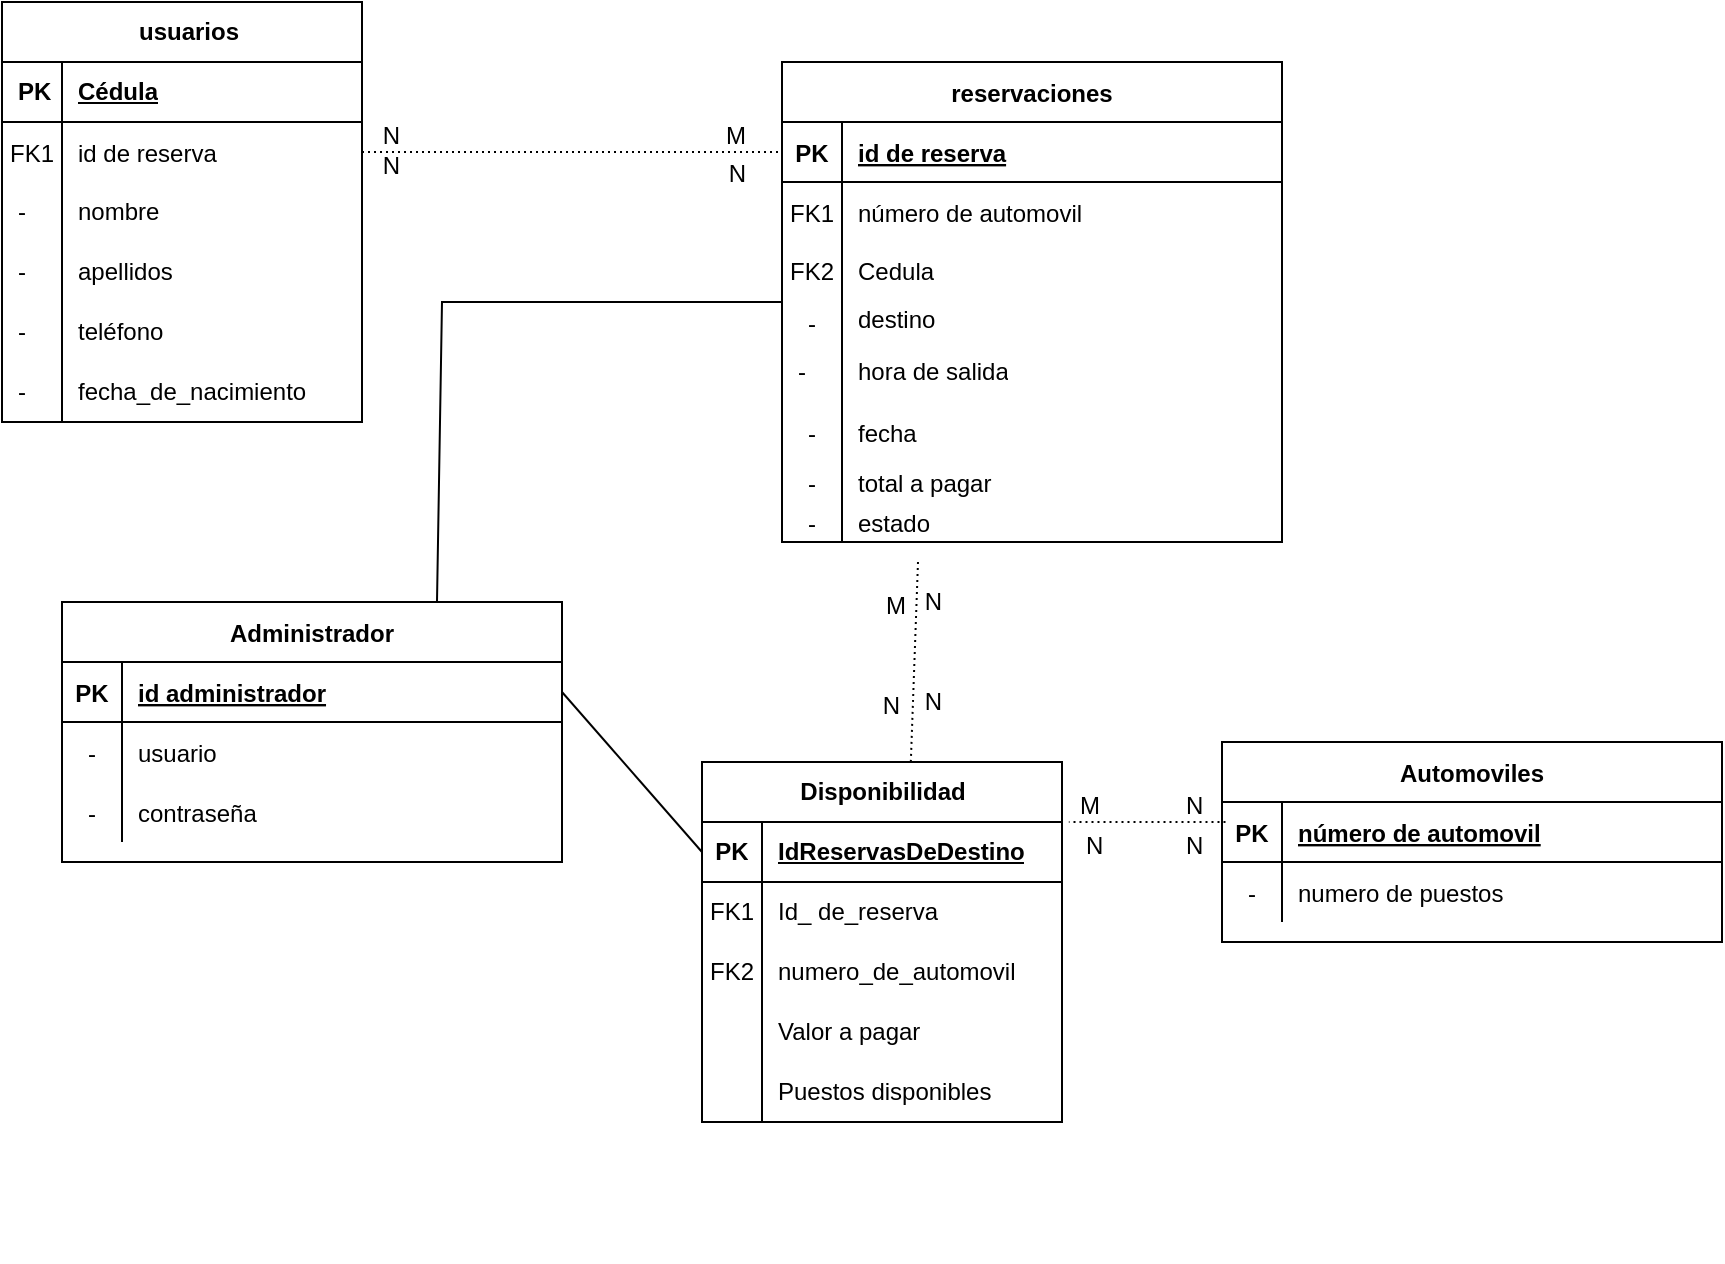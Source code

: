 <mxfile version="24.2.2" type="github">
  <diagram id="R2lEEEUBdFMjLlhIrx00" name="Page-1">
    <mxGraphModel dx="1843" dy="746" grid="1" gridSize="10" guides="1" tooltips="1" connect="1" arrows="1" fold="1" page="1" pageScale="1" pageWidth="850" pageHeight="1100" math="0" shadow="0" extFonts="Permanent Marker^https://fonts.googleapis.com/css?family=Permanent+Marker">
      <root>
        <mxCell id="0" />
        <mxCell id="1" parent="0" />
        <mxCell id="TTBK5HhtGS3qwxf8b8jt-1" value="" style="group;movable=1;resizable=1;rotatable=1;deletable=1;editable=1;locked=0;connectable=1;" parent="1" connectable="0" vertex="1">
          <mxGeometry x="30" y="90" width="860" height="630" as="geometry" />
        </mxCell>
        <mxCell id="zkgITFIrP4tzKipUrk2g-38" value="" style="group;movable=1;resizable=1;rotatable=1;deletable=1;editable=1;locked=0;connectable=1;" parent="TTBK5HhtGS3qwxf8b8jt-1" vertex="1" connectable="0">
          <mxGeometry width="860" height="630" as="geometry" />
        </mxCell>
        <mxCell id="C-vyLk0tnHw3VtMMgP7b-2" value="reservaciones" style="shape=table;startSize=30;container=1;collapsible=1;childLayout=tableLayout;fixedRows=1;rowLines=0;fontStyle=1;align=center;resizeLast=1;movable=1;resizable=1;rotatable=1;deletable=1;editable=1;locked=0;connectable=1;" parent="zkgITFIrP4tzKipUrk2g-38" vertex="1">
          <mxGeometry x="390" y="30" width="250" height="240" as="geometry" />
        </mxCell>
        <mxCell id="C-vyLk0tnHw3VtMMgP7b-3" value="" style="shape=partialRectangle;collapsible=0;dropTarget=0;pointerEvents=0;fillColor=none;points=[[0,0.5],[1,0.5]];portConstraint=eastwest;top=0;left=0;right=0;bottom=1;movable=1;resizable=1;rotatable=1;deletable=1;editable=1;locked=0;connectable=1;" parent="C-vyLk0tnHw3VtMMgP7b-2" vertex="1">
          <mxGeometry y="30" width="250" height="30" as="geometry" />
        </mxCell>
        <mxCell id="C-vyLk0tnHw3VtMMgP7b-4" value="PK" style="shape=partialRectangle;overflow=hidden;connectable=1;fillColor=none;top=0;left=0;bottom=0;right=0;fontStyle=1;movable=1;resizable=1;rotatable=1;deletable=1;editable=1;locked=0;" parent="C-vyLk0tnHw3VtMMgP7b-3" vertex="1">
          <mxGeometry width="30" height="30" as="geometry">
            <mxRectangle width="30" height="30" as="alternateBounds" />
          </mxGeometry>
        </mxCell>
        <mxCell id="C-vyLk0tnHw3VtMMgP7b-5" value="id de reserva" style="shape=partialRectangle;overflow=hidden;connectable=1;fillColor=none;top=0;left=0;bottom=0;right=0;align=left;spacingLeft=6;fontStyle=5;movable=1;resizable=1;rotatable=1;deletable=1;editable=1;locked=0;" parent="C-vyLk0tnHw3VtMMgP7b-3" vertex="1">
          <mxGeometry x="30" width="220" height="30" as="geometry">
            <mxRectangle width="220" height="30" as="alternateBounds" />
          </mxGeometry>
        </mxCell>
        <mxCell id="C-vyLk0tnHw3VtMMgP7b-6" value="" style="shape=partialRectangle;collapsible=0;dropTarget=0;pointerEvents=0;fillColor=none;points=[[0,0.5],[1,0.5]];portConstraint=eastwest;top=0;left=0;right=0;bottom=0;movable=1;resizable=1;rotatable=1;deletable=1;editable=1;locked=0;connectable=1;" parent="C-vyLk0tnHw3VtMMgP7b-2" vertex="1">
          <mxGeometry y="60" width="250" height="30" as="geometry" />
        </mxCell>
        <mxCell id="C-vyLk0tnHw3VtMMgP7b-7" value="FK1" style="shape=partialRectangle;overflow=hidden;connectable=1;fillColor=none;top=0;left=0;bottom=0;right=0;movable=1;resizable=1;rotatable=1;deletable=1;editable=1;locked=0;" parent="C-vyLk0tnHw3VtMMgP7b-6" vertex="1">
          <mxGeometry width="30" height="30" as="geometry">
            <mxRectangle width="30" height="30" as="alternateBounds" />
          </mxGeometry>
        </mxCell>
        <mxCell id="C-vyLk0tnHw3VtMMgP7b-8" value="número de automovil" style="shape=partialRectangle;overflow=hidden;connectable=1;fillColor=none;top=0;left=0;bottom=0;right=0;align=left;spacingLeft=6;movable=1;resizable=1;rotatable=1;deletable=1;editable=1;locked=0;" parent="C-vyLk0tnHw3VtMMgP7b-6" vertex="1">
          <mxGeometry x="30" width="220" height="30" as="geometry">
            <mxRectangle width="220" height="30" as="alternateBounds" />
          </mxGeometry>
        </mxCell>
        <mxCell id="idtM4Qvv5ijINrX0urnc-63" value="" style="shape=tableRow;horizontal=0;startSize=0;swimlaneHead=0;swimlaneBody=0;fillColor=none;collapsible=0;dropTarget=0;points=[[0,0.5],[1,0.5]];portConstraint=eastwest;top=0;left=0;right=0;bottom=0;movable=1;resizable=1;rotatable=1;deletable=1;editable=1;locked=0;connectable=1;" parent="C-vyLk0tnHw3VtMMgP7b-2" vertex="1">
          <mxGeometry y="90" width="250" height="30" as="geometry" />
        </mxCell>
        <mxCell id="idtM4Qvv5ijINrX0urnc-64" value="FK2" style="shape=partialRectangle;connectable=1;fillColor=none;top=0;left=0;bottom=0;right=0;editable=1;overflow=hidden;whiteSpace=wrap;html=1;movable=1;resizable=1;rotatable=1;deletable=1;locked=0;" parent="idtM4Qvv5ijINrX0urnc-63" vertex="1">
          <mxGeometry width="30" height="30" as="geometry">
            <mxRectangle width="30" height="30" as="alternateBounds" />
          </mxGeometry>
        </mxCell>
        <mxCell id="idtM4Qvv5ijINrX0urnc-65" value="Cedula" style="shape=partialRectangle;connectable=1;fillColor=none;top=0;left=0;bottom=0;right=0;align=left;spacingLeft=6;overflow=hidden;whiteSpace=wrap;html=1;movable=1;resizable=1;rotatable=1;deletable=1;editable=1;locked=0;" parent="idtM4Qvv5ijINrX0urnc-63" vertex="1">
          <mxGeometry x="30" width="220" height="30" as="geometry">
            <mxRectangle width="220" height="30" as="alternateBounds" />
          </mxGeometry>
        </mxCell>
        <mxCell id="C-vyLk0tnHw3VtMMgP7b-9" value="" style="shape=partialRectangle;collapsible=0;dropTarget=0;pointerEvents=0;fillColor=none;points=[[0,0.5],[1,0.5]];portConstraint=eastwest;top=0;left=0;right=0;bottom=0;movable=1;resizable=1;rotatable=1;deletable=1;editable=1;locked=0;connectable=1;" parent="C-vyLk0tnHw3VtMMgP7b-2" vertex="1">
          <mxGeometry y="120" width="250" height="20" as="geometry" />
        </mxCell>
        <mxCell id="C-vyLk0tnHw3VtMMgP7b-10" value="-" style="shape=partialRectangle;overflow=hidden;connectable=1;fillColor=none;top=0;left=0;bottom=0;right=0;movable=1;resizable=1;rotatable=1;deletable=1;editable=1;locked=0;" parent="C-vyLk0tnHw3VtMMgP7b-9" vertex="1">
          <mxGeometry width="30" height="20" as="geometry">
            <mxRectangle width="30" height="20" as="alternateBounds" />
          </mxGeometry>
        </mxCell>
        <mxCell id="C-vyLk0tnHw3VtMMgP7b-11" value="destino&#xa;" style="shape=partialRectangle;overflow=hidden;connectable=1;fillColor=none;top=0;left=0;bottom=0;right=0;align=left;spacingLeft=6;movable=1;resizable=1;rotatable=1;deletable=1;editable=1;locked=0;" parent="C-vyLk0tnHw3VtMMgP7b-9" vertex="1">
          <mxGeometry x="30" width="220" height="20" as="geometry">
            <mxRectangle width="220" height="20" as="alternateBounds" />
          </mxGeometry>
        </mxCell>
        <mxCell id="0mBZECYKy3kYRL_5dMiz-63" value="" style="shape=tableRow;horizontal=0;startSize=0;swimlaneHead=0;swimlaneBody=0;fillColor=none;collapsible=0;dropTarget=0;points=[[0,0.5],[1,0.5]];portConstraint=eastwest;top=0;left=0;right=0;bottom=0;strokeColor=default;align=left;verticalAlign=middle;spacingLeft=6;fontFamily=Helvetica;fontSize=12;fontColor=default;movable=1;resizable=1;rotatable=1;deletable=1;editable=1;locked=0;connectable=1;" parent="C-vyLk0tnHw3VtMMgP7b-2" vertex="1">
          <mxGeometry y="140" width="250" height="30" as="geometry" />
        </mxCell>
        <mxCell id="0mBZECYKy3kYRL_5dMiz-64" value="-" style="shape=partialRectangle;connectable=1;fillColor=none;top=0;left=0;bottom=0;right=0;editable=1;overflow=hidden;whiteSpace=wrap;html=1;strokeColor=default;align=left;verticalAlign=middle;spacingLeft=6;fontFamily=Helvetica;fontSize=12;fontColor=default;movable=1;resizable=1;rotatable=1;deletable=1;locked=0;" parent="0mBZECYKy3kYRL_5dMiz-63" vertex="1">
          <mxGeometry width="30" height="30" as="geometry">
            <mxRectangle width="30" height="30" as="alternateBounds" />
          </mxGeometry>
        </mxCell>
        <mxCell id="0mBZECYKy3kYRL_5dMiz-65" value="hora de salida" style="shape=partialRectangle;connectable=1;fillColor=none;top=0;left=0;bottom=0;right=0;align=left;spacingLeft=6;overflow=hidden;whiteSpace=wrap;html=1;strokeColor=default;verticalAlign=middle;fontFamily=Helvetica;fontSize=12;fontColor=default;movable=1;resizable=1;rotatable=1;deletable=1;editable=1;locked=0;" parent="0mBZECYKy3kYRL_5dMiz-63" vertex="1">
          <mxGeometry x="30" width="220" height="30" as="geometry">
            <mxRectangle width="220" height="30" as="alternateBounds" />
          </mxGeometry>
        </mxCell>
        <mxCell id="ADhBiBxCYIikL8oDHn6o-7" value="" style="shape=partialRectangle;collapsible=0;dropTarget=0;pointerEvents=0;fillColor=none;points=[[0,0.5],[1,0.5]];portConstraint=eastwest;top=0;left=0;right=0;bottom=0;movable=1;resizable=1;rotatable=1;deletable=1;editable=1;locked=0;connectable=1;" parent="C-vyLk0tnHw3VtMMgP7b-2" vertex="1">
          <mxGeometry y="170" width="250" height="30" as="geometry" />
        </mxCell>
        <mxCell id="ADhBiBxCYIikL8oDHn6o-8" value="-" style="shape=partialRectangle;overflow=hidden;connectable=1;fillColor=none;top=0;left=0;bottom=0;right=0;movable=1;resizable=1;rotatable=1;deletable=1;editable=1;locked=0;" parent="ADhBiBxCYIikL8oDHn6o-7" vertex="1">
          <mxGeometry width="30" height="30" as="geometry">
            <mxRectangle width="30" height="30" as="alternateBounds" />
          </mxGeometry>
        </mxCell>
        <mxCell id="ADhBiBxCYIikL8oDHn6o-9" value="fecha" style="shape=partialRectangle;overflow=hidden;connectable=1;fillColor=none;top=0;left=0;bottom=0;right=0;align=left;spacingLeft=6;movable=1;resizable=1;rotatable=1;deletable=1;editable=1;locked=0;" parent="ADhBiBxCYIikL8oDHn6o-7" vertex="1">
          <mxGeometry x="30" width="220" height="30" as="geometry">
            <mxRectangle width="220" height="30" as="alternateBounds" />
          </mxGeometry>
        </mxCell>
        <mxCell id="ADhBiBxCYIikL8oDHn6o-10" value="" style="shape=partialRectangle;collapsible=0;dropTarget=0;pointerEvents=0;fillColor=none;points=[[0,0.5],[1,0.5]];portConstraint=eastwest;top=0;left=0;right=0;bottom=0;movable=1;resizable=1;rotatable=1;deletable=1;editable=1;locked=0;connectable=1;" parent="C-vyLk0tnHw3VtMMgP7b-2" vertex="1">
          <mxGeometry y="200" width="250" height="20" as="geometry" />
        </mxCell>
        <mxCell id="ADhBiBxCYIikL8oDHn6o-11" value="-" style="shape=partialRectangle;overflow=hidden;connectable=1;fillColor=none;top=0;left=0;bottom=0;right=0;movable=1;resizable=1;rotatable=1;deletable=1;editable=1;locked=0;" parent="ADhBiBxCYIikL8oDHn6o-10" vertex="1">
          <mxGeometry width="30" height="20" as="geometry">
            <mxRectangle width="30" height="20" as="alternateBounds" />
          </mxGeometry>
        </mxCell>
        <mxCell id="ADhBiBxCYIikL8oDHn6o-12" value="total a pagar" style="shape=partialRectangle;overflow=hidden;connectable=1;fillColor=none;top=0;left=0;bottom=0;right=0;align=left;spacingLeft=6;movable=1;resizable=1;rotatable=1;deletable=1;editable=1;locked=0;" parent="ADhBiBxCYIikL8oDHn6o-10" vertex="1">
          <mxGeometry x="30" width="220" height="20" as="geometry">
            <mxRectangle width="220" height="20" as="alternateBounds" />
          </mxGeometry>
        </mxCell>
        <mxCell id="ADhBiBxCYIikL8oDHn6o-31" value="" style="shape=partialRectangle;collapsible=0;dropTarget=0;pointerEvents=0;fillColor=none;points=[[0,0.5],[1,0.5]];portConstraint=eastwest;top=0;left=0;right=0;bottom=0;movable=1;resizable=1;rotatable=1;deletable=1;editable=1;locked=0;connectable=1;" parent="C-vyLk0tnHw3VtMMgP7b-2" vertex="1">
          <mxGeometry y="220" width="250" height="20" as="geometry" />
        </mxCell>
        <mxCell id="ADhBiBxCYIikL8oDHn6o-32" value="-" style="shape=partialRectangle;overflow=hidden;connectable=1;fillColor=none;top=0;left=0;bottom=0;right=0;movable=1;resizable=1;rotatable=1;deletable=1;editable=1;locked=0;" parent="ADhBiBxCYIikL8oDHn6o-31" vertex="1">
          <mxGeometry width="30" height="20" as="geometry">
            <mxRectangle width="30" height="20" as="alternateBounds" />
          </mxGeometry>
        </mxCell>
        <mxCell id="ADhBiBxCYIikL8oDHn6o-33" value="estado" style="shape=partialRectangle;overflow=hidden;connectable=1;fillColor=none;top=0;left=0;bottom=0;right=0;align=left;spacingLeft=6;movable=1;resizable=1;rotatable=1;deletable=1;editable=1;locked=0;" parent="ADhBiBxCYIikL8oDHn6o-31" vertex="1">
          <mxGeometry x="30" width="220" height="20" as="geometry">
            <mxRectangle width="220" height="20" as="alternateBounds" />
          </mxGeometry>
        </mxCell>
        <mxCell id="C-vyLk0tnHw3VtMMgP7b-13" value="Administrador" style="shape=table;startSize=30;container=1;collapsible=1;childLayout=tableLayout;fixedRows=1;rowLines=0;fontStyle=1;align=center;resizeLast=1;movable=1;resizable=1;rotatable=1;deletable=1;editable=1;locked=0;connectable=1;" parent="zkgITFIrP4tzKipUrk2g-38" vertex="1">
          <mxGeometry x="30" y="300" width="250" height="130" as="geometry" />
        </mxCell>
        <mxCell id="C-vyLk0tnHw3VtMMgP7b-14" value="" style="shape=partialRectangle;collapsible=0;dropTarget=0;pointerEvents=0;fillColor=none;points=[[0,0.5],[1,0.5]];portConstraint=eastwest;top=0;left=0;right=0;bottom=1;movable=1;resizable=1;rotatable=1;deletable=1;editable=1;locked=0;connectable=1;" parent="C-vyLk0tnHw3VtMMgP7b-13" vertex="1">
          <mxGeometry y="30" width="250" height="30" as="geometry" />
        </mxCell>
        <mxCell id="C-vyLk0tnHw3VtMMgP7b-15" value="PK" style="shape=partialRectangle;overflow=hidden;connectable=1;fillColor=none;top=0;left=0;bottom=0;right=0;fontStyle=1;movable=1;resizable=1;rotatable=1;deletable=1;editable=1;locked=0;" parent="C-vyLk0tnHw3VtMMgP7b-14" vertex="1">
          <mxGeometry width="30" height="30" as="geometry">
            <mxRectangle width="30" height="30" as="alternateBounds" />
          </mxGeometry>
        </mxCell>
        <mxCell id="C-vyLk0tnHw3VtMMgP7b-16" value="id administrador" style="shape=partialRectangle;overflow=hidden;connectable=1;fillColor=none;top=0;left=0;bottom=0;right=0;align=left;spacingLeft=6;fontStyle=5;movable=1;resizable=1;rotatable=1;deletable=1;editable=1;locked=0;" parent="C-vyLk0tnHw3VtMMgP7b-14" vertex="1">
          <mxGeometry x="30" width="220" height="30" as="geometry">
            <mxRectangle width="220" height="30" as="alternateBounds" />
          </mxGeometry>
        </mxCell>
        <mxCell id="C-vyLk0tnHw3VtMMgP7b-17" value="" style="shape=partialRectangle;collapsible=0;dropTarget=0;pointerEvents=0;fillColor=none;points=[[0,0.5],[1,0.5]];portConstraint=eastwest;top=0;left=0;right=0;bottom=0;movable=1;resizable=1;rotatable=1;deletable=1;editable=1;locked=0;connectable=1;" parent="C-vyLk0tnHw3VtMMgP7b-13" vertex="1">
          <mxGeometry y="60" width="250" height="30" as="geometry" />
        </mxCell>
        <mxCell id="C-vyLk0tnHw3VtMMgP7b-18" value="-" style="shape=partialRectangle;overflow=hidden;connectable=1;fillColor=none;top=0;left=0;bottom=0;right=0;movable=1;resizable=1;rotatable=1;deletable=1;editable=1;locked=0;" parent="C-vyLk0tnHw3VtMMgP7b-17" vertex="1">
          <mxGeometry width="30" height="30" as="geometry">
            <mxRectangle width="30" height="30" as="alternateBounds" />
          </mxGeometry>
        </mxCell>
        <mxCell id="C-vyLk0tnHw3VtMMgP7b-19" value="usuario" style="shape=partialRectangle;overflow=hidden;connectable=1;fillColor=none;top=0;left=0;bottom=0;right=0;align=left;spacingLeft=6;movable=1;resizable=1;rotatable=1;deletable=1;editable=1;locked=0;" parent="C-vyLk0tnHw3VtMMgP7b-17" vertex="1">
          <mxGeometry x="30" width="220" height="30" as="geometry">
            <mxRectangle width="220" height="30" as="alternateBounds" />
          </mxGeometry>
        </mxCell>
        <mxCell id="C-vyLk0tnHw3VtMMgP7b-20" value="" style="shape=partialRectangle;collapsible=0;dropTarget=0;pointerEvents=0;fillColor=none;points=[[0,0.5],[1,0.5]];portConstraint=eastwest;top=0;left=0;right=0;bottom=0;movable=1;resizable=1;rotatable=1;deletable=1;editable=1;locked=0;connectable=1;" parent="C-vyLk0tnHw3VtMMgP7b-13" vertex="1">
          <mxGeometry y="90" width="250" height="30" as="geometry" />
        </mxCell>
        <mxCell id="C-vyLk0tnHw3VtMMgP7b-21" value="-" style="shape=partialRectangle;overflow=hidden;connectable=1;fillColor=none;top=0;left=0;bottom=0;right=0;movable=1;resizable=1;rotatable=1;deletable=1;editable=1;locked=0;" parent="C-vyLk0tnHw3VtMMgP7b-20" vertex="1">
          <mxGeometry width="30" height="30" as="geometry">
            <mxRectangle width="30" height="30" as="alternateBounds" />
          </mxGeometry>
        </mxCell>
        <mxCell id="C-vyLk0tnHw3VtMMgP7b-22" value="contraseña" style="shape=partialRectangle;overflow=hidden;connectable=1;fillColor=none;top=0;left=0;bottom=0;right=0;align=left;spacingLeft=6;movable=1;resizable=1;rotatable=1;deletable=1;editable=1;locked=0;" parent="C-vyLk0tnHw3VtMMgP7b-20" vertex="1">
          <mxGeometry x="30" width="220" height="30" as="geometry">
            <mxRectangle width="220" height="30" as="alternateBounds" />
          </mxGeometry>
        </mxCell>
        <mxCell id="0mBZECYKy3kYRL_5dMiz-23" value="usuarios" style="shape=table;startSize=30;container=1;collapsible=1;childLayout=tableLayout;fixedRows=1;rowLines=0;fontStyle=1;align=center;resizeLast=1;html=1;strokeColor=default;verticalAlign=middle;spacingLeft=6;fontFamily=Helvetica;fontSize=12;fontColor=default;fillColor=none;movable=1;resizable=1;rotatable=1;deletable=1;editable=1;locked=0;connectable=1;" parent="zkgITFIrP4tzKipUrk2g-38" vertex="1">
          <mxGeometry width="180" height="210" as="geometry" />
        </mxCell>
        <mxCell id="0mBZECYKy3kYRL_5dMiz-24" value="" style="shape=tableRow;horizontal=0;startSize=0;swimlaneHead=0;swimlaneBody=0;fillColor=none;collapsible=0;dropTarget=0;points=[[0,0.5],[1,0.5]];portConstraint=eastwest;top=0;left=0;right=0;bottom=1;strokeColor=default;align=left;verticalAlign=middle;spacingLeft=6;fontFamily=Helvetica;fontSize=12;fontColor=default;movable=1;resizable=1;rotatable=1;deletable=1;editable=1;locked=0;connectable=1;" parent="0mBZECYKy3kYRL_5dMiz-23" vertex="1">
          <mxGeometry y="30" width="180" height="30" as="geometry" />
        </mxCell>
        <mxCell id="0mBZECYKy3kYRL_5dMiz-25" value="PK" style="shape=partialRectangle;connectable=1;fillColor=none;top=0;left=0;bottom=0;right=0;fontStyle=1;overflow=hidden;whiteSpace=wrap;html=1;strokeColor=default;align=left;verticalAlign=middle;spacingLeft=6;fontFamily=Helvetica;fontSize=12;fontColor=default;movable=1;resizable=1;rotatable=1;deletable=1;editable=1;locked=0;" parent="0mBZECYKy3kYRL_5dMiz-24" vertex="1">
          <mxGeometry width="30" height="30" as="geometry">
            <mxRectangle width="30" height="30" as="alternateBounds" />
          </mxGeometry>
        </mxCell>
        <mxCell id="0mBZECYKy3kYRL_5dMiz-26" value="Cédula" style="shape=partialRectangle;connectable=1;fillColor=none;top=0;left=0;bottom=0;right=0;align=left;spacingLeft=6;fontStyle=5;overflow=hidden;whiteSpace=wrap;html=1;strokeColor=default;verticalAlign=middle;fontFamily=Helvetica;fontSize=12;fontColor=default;movable=1;resizable=1;rotatable=1;deletable=1;editable=1;locked=0;" parent="0mBZECYKy3kYRL_5dMiz-24" vertex="1">
          <mxGeometry x="30" width="150" height="30" as="geometry">
            <mxRectangle width="150" height="30" as="alternateBounds" />
          </mxGeometry>
        </mxCell>
        <mxCell id="ADhBiBxCYIikL8oDHn6o-38" value="" style="shape=partialRectangle;collapsible=0;dropTarget=0;pointerEvents=0;fillColor=none;points=[[0,0.5],[1,0.5]];portConstraint=eastwest;top=0;left=0;right=0;bottom=0;movable=1;resizable=1;rotatable=1;deletable=1;editable=1;locked=0;connectable=1;" parent="0mBZECYKy3kYRL_5dMiz-23" vertex="1">
          <mxGeometry y="60" width="180" height="30" as="geometry" />
        </mxCell>
        <mxCell id="ADhBiBxCYIikL8oDHn6o-39" value="FK1" style="shape=partialRectangle;overflow=hidden;connectable=1;fillColor=none;top=0;left=0;bottom=0;right=0;movable=1;resizable=1;rotatable=1;deletable=1;editable=1;locked=0;" parent="ADhBiBxCYIikL8oDHn6o-38" vertex="1">
          <mxGeometry width="30" height="30" as="geometry">
            <mxRectangle width="30" height="30" as="alternateBounds" />
          </mxGeometry>
        </mxCell>
        <mxCell id="ADhBiBxCYIikL8oDHn6o-40" value="id de reserva" style="shape=partialRectangle;overflow=hidden;connectable=1;fillColor=none;top=0;left=0;bottom=0;right=0;align=left;spacingLeft=6;movable=1;resizable=1;rotatable=1;deletable=1;editable=1;locked=0;" parent="ADhBiBxCYIikL8oDHn6o-38" vertex="1">
          <mxGeometry x="30" width="150" height="30" as="geometry">
            <mxRectangle width="150" height="30" as="alternateBounds" />
          </mxGeometry>
        </mxCell>
        <mxCell id="0mBZECYKy3kYRL_5dMiz-27" value="" style="shape=tableRow;horizontal=0;startSize=0;swimlaneHead=0;swimlaneBody=0;fillColor=none;collapsible=0;dropTarget=0;points=[[0,0.5],[1,0.5]];portConstraint=eastwest;top=0;left=0;right=0;bottom=0;strokeColor=default;align=left;verticalAlign=middle;spacingLeft=6;fontFamily=Helvetica;fontSize=12;fontColor=default;movable=1;resizable=1;rotatable=1;deletable=1;editable=1;locked=0;connectable=1;" parent="0mBZECYKy3kYRL_5dMiz-23" vertex="1">
          <mxGeometry y="90" width="180" height="30" as="geometry" />
        </mxCell>
        <mxCell id="0mBZECYKy3kYRL_5dMiz-28" value="-" style="shape=partialRectangle;connectable=1;fillColor=none;top=0;left=0;bottom=0;right=0;editable=1;overflow=hidden;whiteSpace=wrap;html=1;strokeColor=default;align=left;verticalAlign=middle;spacingLeft=6;fontFamily=Helvetica;fontSize=12;fontColor=default;movable=1;resizable=1;rotatable=1;deletable=1;locked=0;" parent="0mBZECYKy3kYRL_5dMiz-27" vertex="1">
          <mxGeometry width="30" height="30" as="geometry">
            <mxRectangle width="30" height="30" as="alternateBounds" />
          </mxGeometry>
        </mxCell>
        <mxCell id="0mBZECYKy3kYRL_5dMiz-29" value="nombre" style="shape=partialRectangle;connectable=1;fillColor=none;top=0;left=0;bottom=0;right=0;align=left;spacingLeft=6;overflow=hidden;whiteSpace=wrap;html=1;strokeColor=default;verticalAlign=middle;fontFamily=Helvetica;fontSize=12;fontColor=default;movable=1;resizable=1;rotatable=1;deletable=1;editable=1;locked=0;" parent="0mBZECYKy3kYRL_5dMiz-27" vertex="1">
          <mxGeometry x="30" width="150" height="30" as="geometry">
            <mxRectangle width="150" height="30" as="alternateBounds" />
          </mxGeometry>
        </mxCell>
        <mxCell id="0mBZECYKy3kYRL_5dMiz-30" value="" style="shape=tableRow;horizontal=0;startSize=0;swimlaneHead=0;swimlaneBody=0;fillColor=none;collapsible=0;dropTarget=0;points=[[0,0.5],[1,0.5]];portConstraint=eastwest;top=0;left=0;right=0;bottom=0;strokeColor=default;align=left;verticalAlign=middle;spacingLeft=6;fontFamily=Helvetica;fontSize=12;fontColor=default;movable=1;resizable=1;rotatable=1;deletable=1;editable=1;locked=0;connectable=1;" parent="0mBZECYKy3kYRL_5dMiz-23" vertex="1">
          <mxGeometry y="120" width="180" height="30" as="geometry" />
        </mxCell>
        <mxCell id="0mBZECYKy3kYRL_5dMiz-31" value="-" style="shape=partialRectangle;connectable=1;fillColor=none;top=0;left=0;bottom=0;right=0;editable=1;overflow=hidden;whiteSpace=wrap;html=1;strokeColor=default;align=left;verticalAlign=middle;spacingLeft=6;fontFamily=Helvetica;fontSize=12;fontColor=default;movable=1;resizable=1;rotatable=1;deletable=1;locked=0;" parent="0mBZECYKy3kYRL_5dMiz-30" vertex="1">
          <mxGeometry width="30" height="30" as="geometry">
            <mxRectangle width="30" height="30" as="alternateBounds" />
          </mxGeometry>
        </mxCell>
        <mxCell id="0mBZECYKy3kYRL_5dMiz-32" value="apellidos" style="shape=partialRectangle;connectable=1;fillColor=none;top=0;left=0;bottom=0;right=0;align=left;spacingLeft=6;overflow=hidden;whiteSpace=wrap;html=1;strokeColor=default;verticalAlign=middle;fontFamily=Helvetica;fontSize=12;fontColor=default;movable=1;resizable=1;rotatable=1;deletable=1;editable=1;locked=0;" parent="0mBZECYKy3kYRL_5dMiz-30" vertex="1">
          <mxGeometry x="30" width="150" height="30" as="geometry">
            <mxRectangle width="150" height="30" as="alternateBounds" />
          </mxGeometry>
        </mxCell>
        <mxCell id="0mBZECYKy3kYRL_5dMiz-33" value="" style="shape=tableRow;horizontal=0;startSize=0;swimlaneHead=0;swimlaneBody=0;fillColor=none;collapsible=0;dropTarget=0;points=[[0,0.5],[1,0.5]];portConstraint=eastwest;top=0;left=0;right=0;bottom=0;strokeColor=default;align=left;verticalAlign=middle;spacingLeft=6;fontFamily=Helvetica;fontSize=12;fontColor=default;movable=1;resizable=1;rotatable=1;deletable=1;editable=1;locked=0;connectable=1;" parent="0mBZECYKy3kYRL_5dMiz-23" vertex="1">
          <mxGeometry y="150" width="180" height="30" as="geometry" />
        </mxCell>
        <mxCell id="0mBZECYKy3kYRL_5dMiz-34" value="-" style="shape=partialRectangle;connectable=1;fillColor=none;top=0;left=0;bottom=0;right=0;editable=1;overflow=hidden;whiteSpace=wrap;html=1;strokeColor=default;align=left;verticalAlign=middle;spacingLeft=6;fontFamily=Helvetica;fontSize=12;fontColor=default;movable=1;resizable=1;rotatable=1;deletable=1;locked=0;" parent="0mBZECYKy3kYRL_5dMiz-33" vertex="1">
          <mxGeometry width="30" height="30" as="geometry">
            <mxRectangle width="30" height="30" as="alternateBounds" />
          </mxGeometry>
        </mxCell>
        <mxCell id="0mBZECYKy3kYRL_5dMiz-35" value="teléfono" style="shape=partialRectangle;connectable=1;fillColor=none;top=0;left=0;bottom=0;right=0;align=left;spacingLeft=6;overflow=hidden;whiteSpace=wrap;html=1;strokeColor=default;verticalAlign=middle;fontFamily=Helvetica;fontSize=12;fontColor=default;movable=1;resizable=1;rotatable=1;deletable=1;editable=1;locked=0;" parent="0mBZECYKy3kYRL_5dMiz-33" vertex="1">
          <mxGeometry x="30" width="150" height="30" as="geometry">
            <mxRectangle width="150" height="30" as="alternateBounds" />
          </mxGeometry>
        </mxCell>
        <mxCell id="0mBZECYKy3kYRL_5dMiz-45" value="" style="shape=tableRow;horizontal=0;startSize=0;swimlaneHead=0;swimlaneBody=0;fillColor=none;collapsible=0;dropTarget=0;points=[[0,0.5],[1,0.5]];portConstraint=eastwest;top=0;left=0;right=0;bottom=0;strokeColor=default;align=left;verticalAlign=middle;spacingLeft=6;fontFamily=Helvetica;fontSize=12;fontColor=default;movable=1;resizable=1;rotatable=1;deletable=1;editable=1;locked=0;connectable=1;" parent="0mBZECYKy3kYRL_5dMiz-23" vertex="1">
          <mxGeometry y="180" width="180" height="30" as="geometry" />
        </mxCell>
        <mxCell id="0mBZECYKy3kYRL_5dMiz-46" value="-" style="shape=partialRectangle;connectable=1;fillColor=none;top=0;left=0;bottom=0;right=0;editable=1;overflow=hidden;whiteSpace=wrap;html=1;strokeColor=default;align=left;verticalAlign=middle;spacingLeft=6;fontFamily=Helvetica;fontSize=12;fontColor=default;movable=1;resizable=1;rotatable=1;deletable=1;locked=0;" parent="0mBZECYKy3kYRL_5dMiz-45" vertex="1">
          <mxGeometry width="30" height="30" as="geometry">
            <mxRectangle width="30" height="30" as="alternateBounds" />
          </mxGeometry>
        </mxCell>
        <mxCell id="0mBZECYKy3kYRL_5dMiz-47" value="fecha_de_nacimiento" style="shape=partialRectangle;connectable=1;fillColor=none;top=0;left=0;bottom=0;right=0;align=left;spacingLeft=6;overflow=hidden;whiteSpace=wrap;html=1;strokeColor=default;verticalAlign=middle;fontFamily=Helvetica;fontSize=12;fontColor=default;movable=1;resizable=1;rotatable=1;deletable=1;editable=1;locked=0;" parent="0mBZECYKy3kYRL_5dMiz-45" vertex="1">
          <mxGeometry x="30" width="150" height="30" as="geometry">
            <mxRectangle width="150" height="30" as="alternateBounds" />
          </mxGeometry>
        </mxCell>
        <mxCell id="ADhBiBxCYIikL8oDHn6o-14" value="Automoviles" style="shape=table;startSize=30;container=1;collapsible=1;childLayout=tableLayout;fixedRows=1;rowLines=0;fontStyle=1;align=center;resizeLast=1;movable=1;resizable=1;rotatable=1;deletable=1;editable=1;locked=0;connectable=1;" parent="zkgITFIrP4tzKipUrk2g-38" vertex="1">
          <mxGeometry x="610" y="370" width="250" height="100" as="geometry" />
        </mxCell>
        <mxCell id="ADhBiBxCYIikL8oDHn6o-15" value="" style="shape=partialRectangle;collapsible=0;dropTarget=0;pointerEvents=0;fillColor=none;points=[[0,0.5],[1,0.5]];portConstraint=eastwest;top=0;left=0;right=0;bottom=1;movable=1;resizable=1;rotatable=1;deletable=1;editable=1;locked=0;connectable=1;" parent="ADhBiBxCYIikL8oDHn6o-14" vertex="1">
          <mxGeometry y="30" width="250" height="30" as="geometry" />
        </mxCell>
        <mxCell id="ADhBiBxCYIikL8oDHn6o-16" value="PK" style="shape=partialRectangle;overflow=hidden;connectable=1;fillColor=none;top=0;left=0;bottom=0;right=0;fontStyle=1;movable=1;resizable=1;rotatable=1;deletable=1;editable=1;locked=0;" parent="ADhBiBxCYIikL8oDHn6o-15" vertex="1">
          <mxGeometry width="30" height="30" as="geometry">
            <mxRectangle width="30" height="30" as="alternateBounds" />
          </mxGeometry>
        </mxCell>
        <mxCell id="ADhBiBxCYIikL8oDHn6o-17" value="número de automovil" style="shape=partialRectangle;overflow=hidden;connectable=1;fillColor=none;top=0;left=0;bottom=0;right=0;align=left;spacingLeft=6;fontStyle=5;movable=1;resizable=1;rotatable=1;deletable=1;editable=1;locked=0;" parent="ADhBiBxCYIikL8oDHn6o-15" vertex="1">
          <mxGeometry x="30" width="220" height="30" as="geometry">
            <mxRectangle width="220" height="30" as="alternateBounds" />
          </mxGeometry>
        </mxCell>
        <mxCell id="ADhBiBxCYIikL8oDHn6o-18" value="" style="shape=partialRectangle;collapsible=0;dropTarget=0;pointerEvents=0;fillColor=none;points=[[0,0.5],[1,0.5]];portConstraint=eastwest;top=0;left=0;right=0;bottom=0;movable=1;resizable=1;rotatable=1;deletable=1;editable=1;locked=0;connectable=1;" parent="ADhBiBxCYIikL8oDHn6o-14" vertex="1">
          <mxGeometry y="60" width="250" height="30" as="geometry" />
        </mxCell>
        <mxCell id="ADhBiBxCYIikL8oDHn6o-19" value="-" style="shape=partialRectangle;overflow=hidden;connectable=1;fillColor=none;top=0;left=0;bottom=0;right=0;movable=1;resizable=1;rotatable=1;deletable=1;editable=1;locked=0;" parent="ADhBiBxCYIikL8oDHn6o-18" vertex="1">
          <mxGeometry width="30" height="30" as="geometry">
            <mxRectangle width="30" height="30" as="alternateBounds" />
          </mxGeometry>
        </mxCell>
        <mxCell id="ADhBiBxCYIikL8oDHn6o-20" value="numero de puestos" style="shape=partialRectangle;overflow=hidden;connectable=1;fillColor=none;top=0;left=0;bottom=0;right=0;align=left;spacingLeft=6;movable=1;resizable=1;rotatable=1;deletable=1;editable=1;locked=0;" parent="ADhBiBxCYIikL8oDHn6o-18" vertex="1">
          <mxGeometry x="30" width="220" height="30" as="geometry">
            <mxRectangle width="220" height="30" as="alternateBounds" />
          </mxGeometry>
        </mxCell>
        <mxCell id="zkgITFIrP4tzKipUrk2g-5" value="N" style="resizable=1;html=1;whiteSpace=wrap;align=right;verticalAlign=bottom;movable=1;rotatable=1;deletable=1;editable=1;locked=0;connectable=1;" parent="zkgITFIrP4tzKipUrk2g-38" connectable="0" vertex="1">
          <mxGeometry x="210" y="100" as="geometry">
            <mxPoint x="163" y="-6" as="offset" />
          </mxGeometry>
        </mxCell>
        <mxCell id="zkgITFIrP4tzKipUrk2g-7" value="" style="group;movable=1;resizable=1;rotatable=1;deletable=1;editable=1;locked=0;connectable=1;" parent="zkgITFIrP4tzKipUrk2g-38" vertex="1" connectable="0">
          <mxGeometry x="200" y="90" as="geometry" />
        </mxCell>
        <mxCell id="zkgITFIrP4tzKipUrk2g-4" value="N" style="resizable=1;html=1;whiteSpace=wrap;align=right;verticalAlign=bottom;movable=1;rotatable=1;deletable=1;editable=1;locked=0;connectable=1;" parent="zkgITFIrP4tzKipUrk2g-7" connectable="0" vertex="1">
          <mxGeometry as="geometry" />
        </mxCell>
        <mxCell id="zkgITFIrP4tzKipUrk2g-15" value="" style="resizable=1;html=1;whiteSpace=wrap;align=right;verticalAlign=bottom;movable=1;rotatable=1;deletable=1;editable=1;locked=0;connectable=1;" parent="zkgITFIrP4tzKipUrk2g-38" connectable="0" vertex="1">
          <mxGeometry x="650" y="180" as="geometry">
            <mxPoint x="14" y="-11" as="offset" />
          </mxGeometry>
        </mxCell>
        <mxCell id="zkgITFIrP4tzKipUrk2g-16" value="" style="resizable=1;html=1;whiteSpace=wrap;align=right;verticalAlign=bottom;movable=1;rotatable=1;deletable=1;editable=1;locked=0;connectable=1;" parent="zkgITFIrP4tzKipUrk2g-38" connectable="0" vertex="1">
          <mxGeometry x="650" y="160" as="geometry">
            <mxPoint x="14" y="-11" as="offset" />
          </mxGeometry>
        </mxCell>
        <mxCell id="zkgITFIrP4tzKipUrk2g-18" value="" style="resizable=1;html=1;whiteSpace=wrap;align=right;verticalAlign=bottom;movable=1;rotatable=1;deletable=1;editable=1;locked=0;connectable=1;" parent="zkgITFIrP4tzKipUrk2g-38" connectable="0" vertex="1">
          <mxGeometry x="720" y="365" as="geometry">
            <mxPoint x="14" y="-11" as="offset" />
          </mxGeometry>
        </mxCell>
        <mxCell id="zkgITFIrP4tzKipUrk2g-1" value="" style="endArrow=none;html=1;rounded=0;dashed=1;dashPattern=1 2;entryX=0;entryY=0.5;entryDx=0;entryDy=0;exitX=1;exitY=0.5;exitDx=0;exitDy=0;movable=1;resizable=1;rotatable=1;deletable=1;editable=1;locked=0;connectable=1;" parent="zkgITFIrP4tzKipUrk2g-38" source="ADhBiBxCYIikL8oDHn6o-38" target="C-vyLk0tnHw3VtMMgP7b-3" edge="1">
          <mxGeometry relative="1" as="geometry">
            <mxPoint x="170" y="120" as="sourcePoint" />
            <mxPoint x="330" y="120" as="targetPoint" />
          </mxGeometry>
        </mxCell>
        <mxCell id="zkgITFIrP4tzKipUrk2g-2" value="M" style="resizable=1;html=1;whiteSpace=wrap;align=left;verticalAlign=bottom;movable=1;rotatable=1;deletable=1;editable=1;locked=0;connectable=1;" parent="zkgITFIrP4tzKipUrk2g-1" connectable="0" vertex="1">
          <mxGeometry x="-1" relative="1" as="geometry">
            <mxPoint x="180" as="offset" />
          </mxGeometry>
        </mxCell>
        <mxCell id="zkgITFIrP4tzKipUrk2g-3" value="N" style="resizable=1;html=1;whiteSpace=wrap;align=right;verticalAlign=bottom;movable=1;rotatable=1;deletable=1;editable=1;locked=0;connectable=1;" parent="zkgITFIrP4tzKipUrk2g-1" connectable="0" vertex="1">
          <mxGeometry x="1" relative="1" as="geometry">
            <mxPoint x="-190" as="offset" />
          </mxGeometry>
        </mxCell>
        <mxCell id="idtM4Qvv5ijINrX0urnc-72" style="edgeStyle=orthogonalEdgeStyle;rounded=0;orthogonalLoop=1;jettySize=auto;html=1;exitX=0.5;exitY=0;exitDx=0;exitDy=0;" parent="zkgITFIrP4tzKipUrk2g-38" edge="1">
          <mxGeometry relative="1" as="geometry">
            <mxPoint x="440" y="300" as="targetPoint" />
          </mxGeometry>
        </mxCell>
        <mxCell id="idtM4Qvv5ijINrX0urnc-88" value="Disponibilidad" style="shape=table;startSize=30;container=1;collapsible=1;childLayout=tableLayout;fixedRows=1;rowLines=0;fontStyle=1;align=center;resizeLast=1;html=1;movable=1;resizable=1;rotatable=1;deletable=1;editable=1;locked=0;connectable=1;" parent="zkgITFIrP4tzKipUrk2g-38" vertex="1">
          <mxGeometry x="350" y="380" width="180" height="180" as="geometry" />
        </mxCell>
        <mxCell id="idtM4Qvv5ijINrX0urnc-89" value="" style="shape=tableRow;horizontal=0;startSize=0;swimlaneHead=0;swimlaneBody=0;fillColor=none;collapsible=0;dropTarget=0;points=[[0,0.5],[1,0.5]];portConstraint=eastwest;top=0;left=0;right=0;bottom=1;movable=1;resizable=1;rotatable=1;deletable=1;editable=1;locked=0;connectable=1;" parent="idtM4Qvv5ijINrX0urnc-88" vertex="1">
          <mxGeometry y="30" width="180" height="30" as="geometry" />
        </mxCell>
        <mxCell id="idtM4Qvv5ijINrX0urnc-90" value="PK" style="shape=partialRectangle;connectable=1;fillColor=none;top=0;left=0;bottom=0;right=0;fontStyle=1;overflow=hidden;whiteSpace=wrap;html=1;movable=1;resizable=1;rotatable=1;deletable=1;editable=1;locked=0;" parent="idtM4Qvv5ijINrX0urnc-89" vertex="1">
          <mxGeometry width="30" height="30" as="geometry">
            <mxRectangle width="30" height="30" as="alternateBounds" />
          </mxGeometry>
        </mxCell>
        <mxCell id="idtM4Qvv5ijINrX0urnc-91" value="IdReservasDeDestino" style="shape=partialRectangle;connectable=1;fillColor=none;top=0;left=0;bottom=0;right=0;align=left;spacingLeft=6;fontStyle=5;overflow=hidden;whiteSpace=wrap;html=1;movable=1;resizable=1;rotatable=1;deletable=1;editable=1;locked=0;" parent="idtM4Qvv5ijINrX0urnc-89" vertex="1">
          <mxGeometry x="30" width="150" height="30" as="geometry">
            <mxRectangle width="150" height="30" as="alternateBounds" />
          </mxGeometry>
        </mxCell>
        <mxCell id="idtM4Qvv5ijINrX0urnc-108" value="" style="shape=tableRow;horizontal=0;startSize=0;swimlaneHead=0;swimlaneBody=0;fillColor=none;collapsible=0;dropTarget=0;points=[[0,0.5],[1,0.5]];portConstraint=eastwest;top=0;left=0;right=0;bottom=0;movable=1;resizable=1;rotatable=1;deletable=1;editable=1;locked=0;connectable=1;" parent="idtM4Qvv5ijINrX0urnc-88" vertex="1">
          <mxGeometry y="60" width="180" height="30" as="geometry" />
        </mxCell>
        <mxCell id="idtM4Qvv5ijINrX0urnc-109" value="FK1" style="shape=partialRectangle;connectable=1;fillColor=none;top=0;left=0;bottom=0;right=0;editable=1;overflow=hidden;whiteSpace=wrap;html=1;movable=1;resizable=1;rotatable=1;deletable=1;locked=0;" parent="idtM4Qvv5ijINrX0urnc-108" vertex="1">
          <mxGeometry width="30" height="30" as="geometry">
            <mxRectangle width="30" height="30" as="alternateBounds" />
          </mxGeometry>
        </mxCell>
        <mxCell id="idtM4Qvv5ijINrX0urnc-110" value="Id_ de_reserva" style="shape=partialRectangle;connectable=1;fillColor=none;top=0;left=0;bottom=0;right=0;align=left;spacingLeft=6;overflow=hidden;whiteSpace=wrap;html=1;movable=1;resizable=1;rotatable=1;deletable=1;editable=1;locked=0;" parent="idtM4Qvv5ijINrX0urnc-108" vertex="1">
          <mxGeometry x="30" width="150" height="30" as="geometry">
            <mxRectangle width="150" height="30" as="alternateBounds" />
          </mxGeometry>
        </mxCell>
        <mxCell id="idtM4Qvv5ijINrX0urnc-111" value="" style="shape=tableRow;horizontal=0;startSize=0;swimlaneHead=0;swimlaneBody=0;fillColor=none;collapsible=0;dropTarget=0;points=[[0,0.5],[1,0.5]];portConstraint=eastwest;top=0;left=0;right=0;bottom=0;movable=1;resizable=1;rotatable=1;deletable=1;editable=1;locked=0;connectable=1;" parent="idtM4Qvv5ijINrX0urnc-88" vertex="1">
          <mxGeometry y="90" width="180" height="30" as="geometry" />
        </mxCell>
        <mxCell id="idtM4Qvv5ijINrX0urnc-112" value="FK2" style="shape=partialRectangle;connectable=1;fillColor=none;top=0;left=0;bottom=0;right=0;editable=1;overflow=hidden;whiteSpace=wrap;html=1;movable=1;resizable=1;rotatable=1;deletable=1;locked=0;" parent="idtM4Qvv5ijINrX0urnc-111" vertex="1">
          <mxGeometry width="30" height="30" as="geometry">
            <mxRectangle width="30" height="30" as="alternateBounds" />
          </mxGeometry>
        </mxCell>
        <mxCell id="idtM4Qvv5ijINrX0urnc-113" value="numero_de_automovil" style="shape=partialRectangle;connectable=1;fillColor=none;top=0;left=0;bottom=0;right=0;align=left;spacingLeft=6;overflow=hidden;whiteSpace=wrap;html=1;movable=1;resizable=1;rotatable=1;deletable=1;editable=1;locked=0;" parent="idtM4Qvv5ijINrX0urnc-111" vertex="1">
          <mxGeometry x="30" width="150" height="30" as="geometry">
            <mxRectangle width="150" height="30" as="alternateBounds" />
          </mxGeometry>
        </mxCell>
        <mxCell id="idtM4Qvv5ijINrX0urnc-92" value="" style="shape=tableRow;horizontal=0;startSize=0;swimlaneHead=0;swimlaneBody=0;fillColor=none;collapsible=0;dropTarget=0;points=[[0,0.5],[1,0.5]];portConstraint=eastwest;top=0;left=0;right=0;bottom=0;movable=1;resizable=1;rotatable=1;deletable=1;editable=1;locked=0;connectable=1;" parent="idtM4Qvv5ijINrX0urnc-88" vertex="1">
          <mxGeometry y="120" width="180" height="30" as="geometry" />
        </mxCell>
        <mxCell id="idtM4Qvv5ijINrX0urnc-93" value="" style="shape=partialRectangle;connectable=1;fillColor=none;top=0;left=0;bottom=0;right=0;editable=1;overflow=hidden;whiteSpace=wrap;html=1;movable=1;resizable=1;rotatable=1;deletable=1;locked=0;" parent="idtM4Qvv5ijINrX0urnc-92" vertex="1">
          <mxGeometry width="30" height="30" as="geometry">
            <mxRectangle width="30" height="30" as="alternateBounds" />
          </mxGeometry>
        </mxCell>
        <mxCell id="idtM4Qvv5ijINrX0urnc-94" value="Valor a pagar&amp;nbsp;" style="shape=partialRectangle;connectable=1;fillColor=none;top=0;left=0;bottom=0;right=0;align=left;spacingLeft=6;overflow=hidden;whiteSpace=wrap;html=1;movable=1;resizable=1;rotatable=1;deletable=1;editable=1;locked=0;" parent="idtM4Qvv5ijINrX0urnc-92" vertex="1">
          <mxGeometry x="30" width="150" height="30" as="geometry">
            <mxRectangle width="150" height="30" as="alternateBounds" />
          </mxGeometry>
        </mxCell>
        <mxCell id="idtM4Qvv5ijINrX0urnc-95" value="" style="shape=tableRow;horizontal=0;startSize=0;swimlaneHead=0;swimlaneBody=0;fillColor=none;collapsible=0;dropTarget=0;points=[[0,0.5],[1,0.5]];portConstraint=eastwest;top=0;left=0;right=0;bottom=0;movable=1;resizable=1;rotatable=1;deletable=1;editable=1;locked=0;connectable=1;" parent="idtM4Qvv5ijINrX0urnc-88" vertex="1">
          <mxGeometry y="150" width="180" height="30" as="geometry" />
        </mxCell>
        <mxCell id="idtM4Qvv5ijINrX0urnc-96" value="" style="shape=partialRectangle;connectable=1;fillColor=none;top=0;left=0;bottom=0;right=0;editable=1;overflow=hidden;whiteSpace=wrap;html=1;movable=1;resizable=1;rotatable=1;deletable=1;locked=0;" parent="idtM4Qvv5ijINrX0urnc-95" vertex="1">
          <mxGeometry width="30" height="30" as="geometry">
            <mxRectangle width="30" height="30" as="alternateBounds" />
          </mxGeometry>
        </mxCell>
        <mxCell id="idtM4Qvv5ijINrX0urnc-97" value="Puestos disponibles&amp;nbsp;" style="shape=partialRectangle;connectable=1;fillColor=none;top=0;left=0;bottom=0;right=0;align=left;spacingLeft=6;overflow=hidden;whiteSpace=wrap;html=1;movable=1;resizable=1;rotatable=1;deletable=1;editable=1;locked=0;" parent="idtM4Qvv5ijINrX0urnc-95" vertex="1">
          <mxGeometry x="30" width="150" height="30" as="geometry">
            <mxRectangle width="150" height="30" as="alternateBounds" />
          </mxGeometry>
        </mxCell>
        <mxCell id="idtM4Qvv5ijINrX0urnc-115" value="" style="endArrow=none;html=1;rounded=0;dashed=1;dashPattern=1 2;exitX=0.272;exitY=1.353;exitDx=0;exitDy=0;entryX=0.58;entryY=-0.015;entryDx=0;entryDy=0;entryPerimeter=0;exitPerimeter=0;movable=1;resizable=1;rotatable=1;deletable=1;editable=1;locked=0;connectable=1;" parent="zkgITFIrP4tzKipUrk2g-38" edge="1">
          <mxGeometry relative="1" as="geometry">
            <mxPoint x="458" y="280.0" as="sourcePoint" />
            <mxPoint x="454.4" y="380.24" as="targetPoint" />
          </mxGeometry>
        </mxCell>
        <mxCell id="idtM4Qvv5ijINrX0urnc-116" value="M" style="resizable=1;html=1;whiteSpace=wrap;align=left;verticalAlign=bottom;movable=1;rotatable=1;deletable=1;editable=1;locked=0;connectable=1;" parent="idtM4Qvv5ijINrX0urnc-115" connectable="0" vertex="1">
          <mxGeometry x="-1" relative="1" as="geometry">
            <mxPoint x="-18" y="30" as="offset" />
          </mxGeometry>
        </mxCell>
        <mxCell id="idtM4Qvv5ijINrX0urnc-117" value="N" style="resizable=1;html=1;whiteSpace=wrap;align=right;verticalAlign=bottom;movable=1;rotatable=1;deletable=1;editable=1;locked=0;connectable=1;" parent="idtM4Qvv5ijINrX0urnc-115" connectable="0" vertex="1">
          <mxGeometry x="1" relative="1" as="geometry">
            <mxPoint x="-4" y="-20" as="offset" />
          </mxGeometry>
        </mxCell>
        <mxCell id="idtM4Qvv5ijINrX0urnc-126" value="" style="endArrow=none;html=1;rounded=0;dashed=1;dashPattern=1 2;exitX=0.007;exitY=0.335;exitDx=0;exitDy=0;exitPerimeter=0;entryX=1.019;entryY=0.002;entryDx=0;entryDy=0;entryPerimeter=0;movable=1;resizable=1;rotatable=1;deletable=1;editable=1;locked=0;connectable=1;" parent="zkgITFIrP4tzKipUrk2g-38" source="ADhBiBxCYIikL8oDHn6o-15" target="idtM4Qvv5ijINrX0urnc-89" edge="1">
          <mxGeometry relative="1" as="geometry">
            <mxPoint x="300" y="410" as="sourcePoint" />
            <mxPoint x="460" y="410" as="targetPoint" />
          </mxGeometry>
        </mxCell>
        <mxCell id="idtM4Qvv5ijINrX0urnc-127" value="N" style="resizable=1;html=1;whiteSpace=wrap;align=left;verticalAlign=bottom;movable=1;rotatable=1;deletable=1;editable=1;locked=0;connectable=1;" parent="idtM4Qvv5ijINrX0urnc-126" connectable="0" vertex="1">
          <mxGeometry x="-1" relative="1" as="geometry">
            <mxPoint x="-22" as="offset" />
          </mxGeometry>
        </mxCell>
        <mxCell id="idtM4Qvv5ijINrX0urnc-128" value="M" style="resizable=1;html=1;whiteSpace=wrap;align=right;verticalAlign=bottom;movable=1;rotatable=1;deletable=1;editable=1;locked=0;connectable=1;" parent="idtM4Qvv5ijINrX0urnc-126" connectable="0" vertex="1">
          <mxGeometry x="1" relative="1" as="geometry">
            <mxPoint x="17" as="offset" />
          </mxGeometry>
        </mxCell>
        <mxCell id="idtM4Qvv5ijINrX0urnc-129" value="N" style="resizable=1;html=1;whiteSpace=wrap;align=right;verticalAlign=bottom;movable=1;rotatable=1;deletable=1;editable=1;locked=0;connectable=1;" parent="zkgITFIrP4tzKipUrk2g-38" connectable="0" vertex="1">
          <mxGeometry x="459.996" y="369.998" as="geometry">
            <mxPoint x="12" y="-11" as="offset" />
          </mxGeometry>
        </mxCell>
        <mxCell id="idtM4Qvv5ijINrX0urnc-130" value="N" style="resizable=1;html=1;whiteSpace=wrap;align=right;verticalAlign=bottom;movable=1;rotatable=1;deletable=1;editable=1;locked=0;connectable=1;" parent="zkgITFIrP4tzKipUrk2g-38" connectable="0" vertex="1">
          <mxGeometry x="459.996" y="319.998" as="geometry">
            <mxPoint x="12" y="-11" as="offset" />
          </mxGeometry>
        </mxCell>
        <mxCell id="idtM4Qvv5ijINrX0urnc-131" value="N" style="resizable=1;html=1;whiteSpace=wrap;align=left;verticalAlign=bottom;movable=1;rotatable=1;deletable=1;editable=1;locked=0;connectable=1;" parent="zkgITFIrP4tzKipUrk2g-38" connectable="0" vertex="1">
          <mxGeometry x="590" y="430" as="geometry" />
        </mxCell>
        <mxCell id="idtM4Qvv5ijINrX0urnc-132" value="N" style="resizable=1;html=1;whiteSpace=wrap;align=left;verticalAlign=bottom;movable=1;rotatable=1;deletable=1;editable=1;locked=0;connectable=1;" parent="zkgITFIrP4tzKipUrk2g-38" connectable="0" vertex="1">
          <mxGeometry x="540" y="430" as="geometry" />
        </mxCell>
        <mxCell id="idtM4Qvv5ijINrX0urnc-141" value="" style="endArrow=none;html=1;rounded=0;exitX=1;exitY=0.5;exitDx=0;exitDy=0;entryX=0;entryY=0.25;entryDx=0;entryDy=0;movable=1;resizable=1;rotatable=1;deletable=1;editable=1;locked=0;connectable=1;" parent="zkgITFIrP4tzKipUrk2g-38" source="C-vyLk0tnHw3VtMMgP7b-14" target="idtM4Qvv5ijINrX0urnc-88" edge="1">
          <mxGeometry relative="1" as="geometry">
            <mxPoint x="270" y="440" as="sourcePoint" />
            <mxPoint x="340" y="410" as="targetPoint" />
          </mxGeometry>
        </mxCell>
        <mxCell id="idtM4Qvv5ijINrX0urnc-136" value="" style="endArrow=none;html=1;rounded=0;exitX=0.75;exitY=0;exitDx=0;exitDy=0;movable=1;resizable=1;rotatable=1;deletable=1;editable=1;locked=0;connectable=1;" parent="TTBK5HhtGS3qwxf8b8jt-1" source="C-vyLk0tnHw3VtMMgP7b-13" edge="1">
          <mxGeometry relative="1" as="geometry">
            <mxPoint x="270" y="130" as="sourcePoint" />
            <mxPoint x="390" y="150" as="targetPoint" />
            <Array as="points">
              <mxPoint x="220" y="150" />
            </Array>
          </mxGeometry>
        </mxCell>
      </root>
    </mxGraphModel>
  </diagram>
</mxfile>
